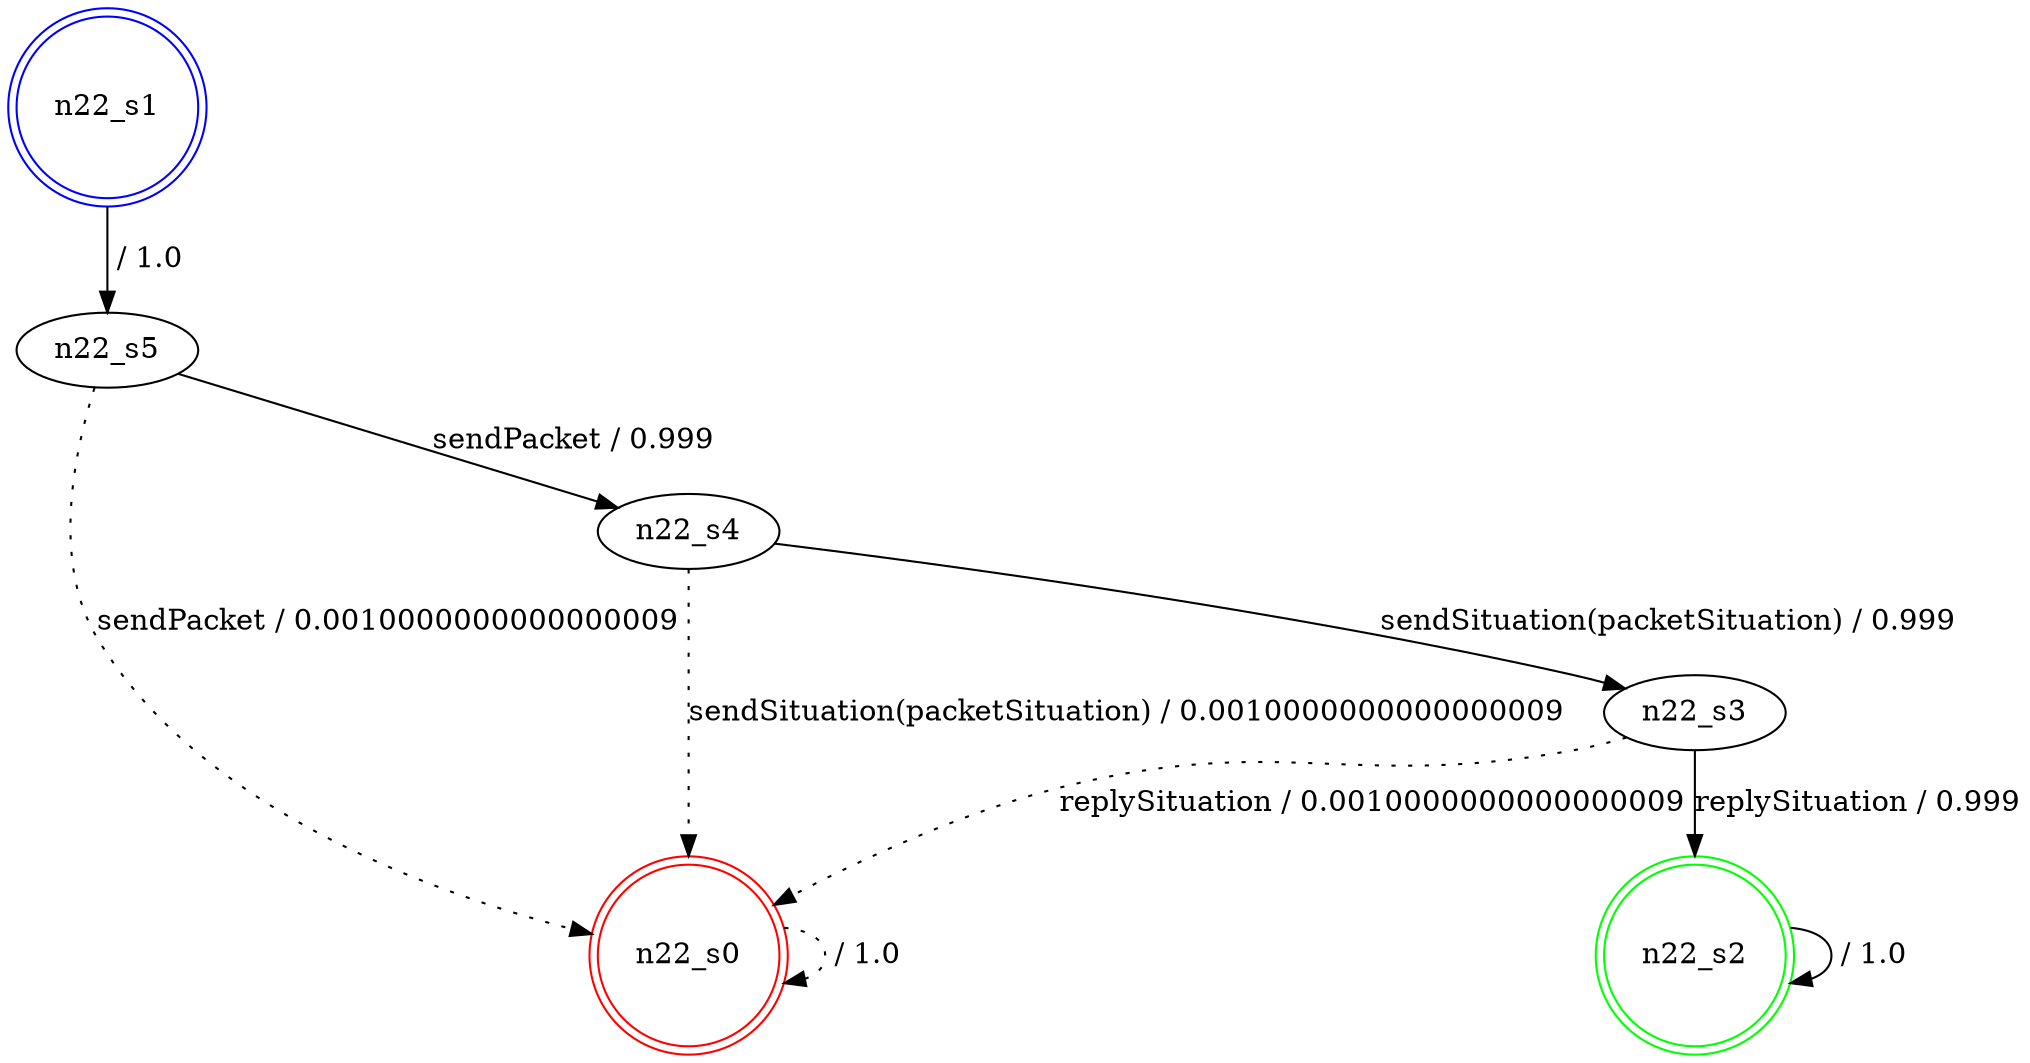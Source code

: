 digraph graphname {
n22_s0 [label="n22_s0",color=red,shape=doublecircle ];
n22_s1 [label="n22_s1",color=blue,shape=doublecircle ];
n22_s2 [label="n22_s2",color=green,shape=doublecircle ];
n22_s3 [label="n22_s3" ];
n22_s4 [label="n22_s4" ];
n22_s5 [label="n22_s5" ];
n22_s0 -> n22_s0 [label=" / 1.0", style=dotted];
n22_s1 -> n22_s5 [label=" / 1.0"];
n22_s2 -> n22_s2 [label=" / 1.0"];
n22_s3 -> n22_s2 [label="replySituation / 0.999"];
n22_s3 -> n22_s0 [label="replySituation / 0.0010000000000000009", style=dotted];
n22_s4 -> n22_s3 [label="sendSituation(packetSituation) / 0.999"];
n22_s4 -> n22_s0 [label="sendSituation(packetSituation) / 0.0010000000000000009", style=dotted];
n22_s5 -> n22_s4 [label="sendPacket / 0.999"];
n22_s5 -> n22_s0 [label="sendPacket / 0.0010000000000000009", style=dotted];
}